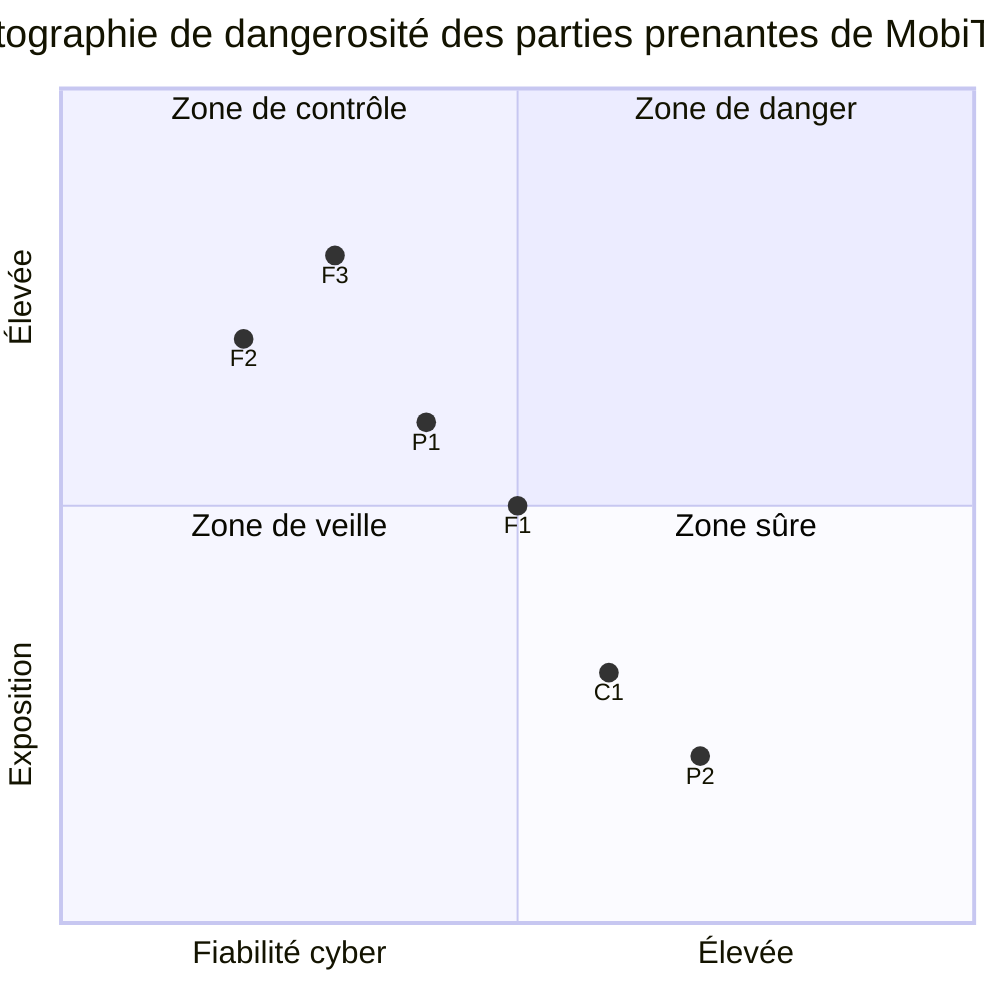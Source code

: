 quadrantChart
    title "Cartographie de dangerosité des parties prenantes de MobiTech"
    x-axis "Fiabilité cyber" --> "Élevée"
    y-axis "Exposition" --> "Élevée"
    quadrant-1 "Zone de danger"
    quadrant-2 "Zone de contrôle"
    quadrant-3 "Zone de veille"
    quadrant-4 "Zone sûre"
    F3: [0.3, 0.8]
    C1: [0.6, 0.3]
    P2: [0.7, 0.2]
    F1: [0.5, 0.5]
    P1: [0.4, 0.6]
    F2: [0.2, 0.7]